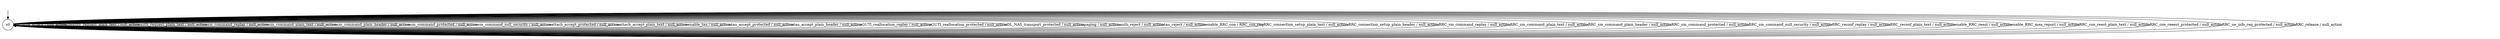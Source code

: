 digraph g {
__start0 [label="" shape="none"];

	s0 [shape="circle" label="s0"];
	s0 -> s0 [label="enable_attach / null_action"];
	s0 -> s0 [label="identity_request_plain_text / null_action"];
	s0 -> s0 [label="auth_request_plain_text / null_action"];
	s0 -> s0 [label="sm_command_replay / null_action"];
	s0 -> s0 [label="sm_command_plain_text / null_action"];
	s0 -> s0 [label="sm_command_plain_header / null_action"];
	s0 -> s0 [label="sm_command_protected / null_action"];
	s0 -> s0 [label="sm_command_null_security / null_action"];
	s0 -> s0 [label="attach_accept_protected / null_action"];
	s0 -> s0 [label="attach_accept_plain_text / null_action"];
	s0 -> s0 [label="enable_tau / null_action"];
	s0 -> s0 [label="tau_accept_protected / null_action"];
	s0 -> s0 [label="tau_accept_plain_header / null_action"];
	s0 -> s0 [label="GUTI_reallocation_replay / null_action"];
	s0 -> s0 [label="GUTI_reallocation_protected / null_action"];
	s0 -> s0 [label="DL_NAS_transport_protected / null_action"];
	s0 -> s0 [label="paging / null_action"];
	s0 -> s0 [label="auth_reject / null_action"];
	s0 -> s0 [label="tau_reject / null_action"];
	s0 -> s0 [label="enable_RRC_con / RRC_con_req"];
	s0 -> s0 [label="RRC_connection_setup_plain_text / null_action"];
	s0 -> s0 [label="RRC_connection_setup_plain_header / null_action"];
	s0 -> s0 [label="RRC_sm_command_replay / null_action"];
	s0 -> s0 [label="RRC_sm_command_plain_text / null_action"];
	s0 -> s0 [label="RRC_sm_command_plain_header / null_action"];
	s0 -> s0 [label="RRC_sm_command_protected / null_action"];
	s0 -> s0 [label="RRC_sm_command_null_security / null_action"];
	s0 -> s0 [label="RRC_reconf_replay / null_action"];
	s0 -> s0 [label="RRC_reconf_plain_text / null_action"];
	s0 -> s0 [label="enable_RRC_reest / null_action"];
	s0 -> s0 [label="enable_RRC_mea_report / null_action"];
	s0 -> s0 [label="RRC_con_reest_plain_text / null_action"];
	s0 -> s0 [label="RRC_con_reeest_protected / null_action"];
	s0 -> s0 [label="RRC_ue_info_req_protected / null_action"];
	s0 -> s0 [label="RRC_release / null_action"];

__start0 -> s0;
}
